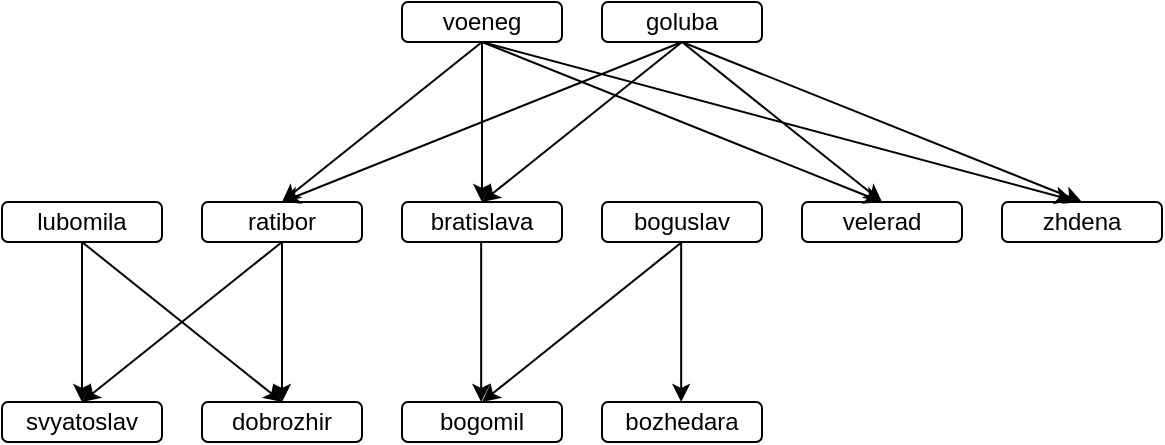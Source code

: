 <mxfile version="14.2.9" type="github"><diagram id="zuynPd6sVT82kNWX24e0" name="Page-1"><mxGraphModel dx="716" dy="378" grid="1" gridSize="10" guides="1" tooltips="1" connect="1" arrows="1" fold="1" page="1" pageScale="1" pageWidth="827" pageHeight="1169" math="0" shadow="0"><root><mxCell id="0"/><mxCell id="1" parent="0"/><mxCell id="nwvWGaq84rZgX4whuwJ--1" value="voeneg" style="rounded=1;whiteSpace=wrap;html=1;" parent="1" vertex="1"><mxGeometry x="320" y="20" width="80" height="20" as="geometry"/></mxCell><mxCell id="nwvWGaq84rZgX4whuwJ--2" value="goluba" style="rounded=1;whiteSpace=wrap;html=1;" parent="1" vertex="1"><mxGeometry x="420" y="20" width="80" height="20" as="geometry"/></mxCell><mxCell id="nwvWGaq84rZgX4whuwJ--3" value="ratibor" style="rounded=1;whiteSpace=wrap;html=1;" parent="1" vertex="1"><mxGeometry x="220" y="120" width="80" height="20" as="geometry"/></mxCell><mxCell id="nwvWGaq84rZgX4whuwJ--4" value="bratislava" style="rounded=1;whiteSpace=wrap;html=1;" parent="1" vertex="1"><mxGeometry x="320" y="120" width="80" height="20" as="geometry"/></mxCell><mxCell id="nwvWGaq84rZgX4whuwJ--5" value="velerad" style="rounded=1;whiteSpace=wrap;html=1;" parent="1" vertex="1"><mxGeometry x="520" y="120" width="80" height="20" as="geometry"/></mxCell><mxCell id="nwvWGaq84rZgX4whuwJ--6" value="zhdena" style="rounded=1;whiteSpace=wrap;html=1;" parent="1" vertex="1"><mxGeometry x="620" y="120" width="80" height="20" as="geometry"/></mxCell><mxCell id="nwvWGaq84rZgX4whuwJ--13" value="" style="endArrow=classic;html=1;exitX=0.5;exitY=1;exitDx=0;exitDy=0;entryX=0.5;entryY=0;entryDx=0;entryDy=0;" parent="1" source="nwvWGaq84rZgX4whuwJ--2" target="nwvWGaq84rZgX4whuwJ--6" edge="1"><mxGeometry width="50" height="50" relative="1" as="geometry"><mxPoint x="470" y="310" as="sourcePoint"/><mxPoint x="520" y="260" as="targetPoint"/></mxGeometry></mxCell><mxCell id="nwvWGaq84rZgX4whuwJ--14" value="" style="endArrow=classic;html=1;exitX=0.5;exitY=1;exitDx=0;exitDy=0;entryX=0.5;entryY=0;entryDx=0;entryDy=0;" parent="1" source="nwvWGaq84rZgX4whuwJ--2" target="nwvWGaq84rZgX4whuwJ--5" edge="1"><mxGeometry width="50" height="50" relative="1" as="geometry"><mxPoint x="510" y="90" as="sourcePoint"/><mxPoint x="670" y="170" as="targetPoint"/></mxGeometry></mxCell><mxCell id="nwvWGaq84rZgX4whuwJ--15" value="" style="endArrow=classic;html=1;exitX=0.5;exitY=1;exitDx=0;exitDy=0;entryX=0.5;entryY=0;entryDx=0;entryDy=0;" parent="1" source="nwvWGaq84rZgX4whuwJ--2" target="nwvWGaq84rZgX4whuwJ--3" edge="1"><mxGeometry width="50" height="50" relative="1" as="geometry"><mxPoint x="510" y="90" as="sourcePoint"/><mxPoint x="510" y="170" as="targetPoint"/></mxGeometry></mxCell><mxCell id="nwvWGaq84rZgX4whuwJ--16" value="" style="endArrow=classic;html=1;entryX=0.5;entryY=0;entryDx=0;entryDy=0;exitX=0.5;exitY=1;exitDx=0;exitDy=0;" parent="1" target="nwvWGaq84rZgX4whuwJ--4" edge="1" source="nwvWGaq84rZgX4whuwJ--2"><mxGeometry width="50" height="50" relative="1" as="geometry"><mxPoint x="460" y="60" as="sourcePoint"/><mxPoint x="520" y="180" as="targetPoint"/></mxGeometry></mxCell><mxCell id="nwvWGaq84rZgX4whuwJ--17" value="" style="endArrow=classic;html=1;exitX=0.5;exitY=1;exitDx=0;exitDy=0;entryX=0.5;entryY=0;entryDx=0;entryDy=0;" parent="1" source="nwvWGaq84rZgX4whuwJ--1" target="nwvWGaq84rZgX4whuwJ--3" edge="1"><mxGeometry width="50" height="50" relative="1" as="geometry"><mxPoint x="510" y="90" as="sourcePoint"/><mxPoint x="670" y="170" as="targetPoint"/></mxGeometry></mxCell><mxCell id="nwvWGaq84rZgX4whuwJ--18" value="" style="endArrow=classic;html=1;exitX=0.5;exitY=1;exitDx=0;exitDy=0;" parent="1" source="nwvWGaq84rZgX4whuwJ--1" target="nwvWGaq84rZgX4whuwJ--4" edge="1"><mxGeometry width="50" height="50" relative="1" as="geometry"><mxPoint x="520" y="100" as="sourcePoint"/><mxPoint x="680" y="180" as="targetPoint"/></mxGeometry></mxCell><mxCell id="nwvWGaq84rZgX4whuwJ--19" value="" style="endArrow=classic;html=1;exitX=0.5;exitY=1;exitDx=0;exitDy=0;entryX=0.5;entryY=0;entryDx=0;entryDy=0;" parent="1" source="nwvWGaq84rZgX4whuwJ--1" target="nwvWGaq84rZgX4whuwJ--5" edge="1"><mxGeometry width="50" height="50" relative="1" as="geometry"><mxPoint x="530" y="110" as="sourcePoint"/><mxPoint x="690" y="190" as="targetPoint"/></mxGeometry></mxCell><mxCell id="nwvWGaq84rZgX4whuwJ--20" value="" style="endArrow=classic;html=1;exitX=0.5;exitY=1;exitDx=0;exitDy=0;entryX=0.443;entryY=-0.045;entryDx=0;entryDy=0;entryPerimeter=0;" parent="1" source="nwvWGaq84rZgX4whuwJ--1" target="nwvWGaq84rZgX4whuwJ--6" edge="1"><mxGeometry width="50" height="50" relative="1" as="geometry"><mxPoint x="540" y="120" as="sourcePoint"/><mxPoint x="700" y="200" as="targetPoint"/></mxGeometry></mxCell><mxCell id="hebZoWci3j3W4yZSQ--a-344" value="lubomila" style="rounded=1;whiteSpace=wrap;html=1;" vertex="1" parent="1"><mxGeometry x="120" y="120" width="80" height="20" as="geometry"/></mxCell><mxCell id="hebZoWci3j3W4yZSQ--a-345" value="boguslav" style="rounded=1;whiteSpace=wrap;html=1;" vertex="1" parent="1"><mxGeometry x="420" y="120" width="80" height="20" as="geometry"/></mxCell><mxCell id="hebZoWci3j3W4yZSQ--a-348" value="dobrozhir" style="rounded=1;whiteSpace=wrap;html=1;" vertex="1" parent="1"><mxGeometry x="220" y="220" width="80" height="20" as="geometry"/></mxCell><mxCell id="hebZoWci3j3W4yZSQ--a-349" value="svyatoslav" style="rounded=1;whiteSpace=wrap;html=1;" vertex="1" parent="1"><mxGeometry x="120" y="220" width="80" height="20" as="geometry"/></mxCell><mxCell id="hebZoWci3j3W4yZSQ--a-352" value="" style="endArrow=classic;html=1;exitX=0.5;exitY=1;exitDx=0;exitDy=0;entryX=0.5;entryY=0;entryDx=0;entryDy=0;" edge="1" parent="1" source="nwvWGaq84rZgX4whuwJ--3" target="hebZoWci3j3W4yZSQ--a-348"><mxGeometry width="50" height="50" relative="1" as="geometry"><mxPoint x="430" y="220" as="sourcePoint"/><mxPoint x="330" y="300" as="targetPoint"/></mxGeometry></mxCell><mxCell id="hebZoWci3j3W4yZSQ--a-353" value="" style="endArrow=classic;html=1;entryX=0.5;entryY=0;entryDx=0;entryDy=0;" edge="1" parent="1" target="hebZoWci3j3W4yZSQ--a-349"><mxGeometry width="50" height="50" relative="1" as="geometry"><mxPoint x="260" y="140" as="sourcePoint"/><mxPoint x="280" y="140" as="targetPoint"/></mxGeometry></mxCell><mxCell id="hebZoWci3j3W4yZSQ--a-354" value="" style="endArrow=classic;html=1;exitX=0.5;exitY=1;exitDx=0;exitDy=0;entryX=0.5;entryY=0;entryDx=0;entryDy=0;" edge="1" parent="1" source="hebZoWci3j3W4yZSQ--a-344" target="hebZoWci3j3W4yZSQ--a-348"><mxGeometry width="50" height="50" relative="1" as="geometry"><mxPoint x="390" y="70" as="sourcePoint"/><mxPoint x="290" y="150" as="targetPoint"/></mxGeometry></mxCell><mxCell id="hebZoWci3j3W4yZSQ--a-355" value="" style="endArrow=classic;html=1;exitX=0.5;exitY=1;exitDx=0;exitDy=0;entryX=0.5;entryY=0;entryDx=0;entryDy=0;" edge="1" parent="1" source="hebZoWci3j3W4yZSQ--a-344" target="hebZoWci3j3W4yZSQ--a-349"><mxGeometry width="50" height="50" relative="1" as="geometry"><mxPoint x="400" y="80" as="sourcePoint"/><mxPoint x="300" y="160" as="targetPoint"/></mxGeometry></mxCell><mxCell id="hebZoWci3j3W4yZSQ--a-357" value="bogomil" style="rounded=1;whiteSpace=wrap;html=1;" vertex="1" parent="1"><mxGeometry x="320" y="220" width="80" height="20" as="geometry"/></mxCell><mxCell id="hebZoWci3j3W4yZSQ--a-358" value="bozhedara" style="rounded=1;whiteSpace=wrap;html=1;" vertex="1" parent="1"><mxGeometry x="420" y="220" width="80" height="20" as="geometry"/></mxCell><mxCell id="hebZoWci3j3W4yZSQ--a-360" value="" style="endArrow=classic;html=1;exitX=0.5;exitY=1;exitDx=0;exitDy=0;entryX=0.5;entryY=0;entryDx=0;entryDy=0;" edge="1" parent="1"><mxGeometry width="50" height="50" relative="1" as="geometry"><mxPoint x="359.58" y="140" as="sourcePoint"/><mxPoint x="359.58" y="220" as="targetPoint"/></mxGeometry></mxCell><mxCell id="hebZoWci3j3W4yZSQ--a-361" value="" style="endArrow=classic;html=1;exitX=0.5;exitY=1;exitDx=0;exitDy=0;entryX=0.5;entryY=0;entryDx=0;entryDy=0;" edge="1" parent="1"><mxGeometry width="50" height="50" relative="1" as="geometry"><mxPoint x="459.58" y="140" as="sourcePoint"/><mxPoint x="459.58" y="220" as="targetPoint"/></mxGeometry></mxCell><mxCell id="hebZoWci3j3W4yZSQ--a-362" value="" style="endArrow=classic;html=1;exitX=0.5;exitY=1;exitDx=0;exitDy=0;" edge="1" parent="1" source="hebZoWci3j3W4yZSQ--a-345"><mxGeometry width="50" height="50" relative="1" as="geometry"><mxPoint x="360" y="140" as="sourcePoint"/><mxPoint x="360" y="220" as="targetPoint"/></mxGeometry></mxCell></root></mxGraphModel></diagram></mxfile>